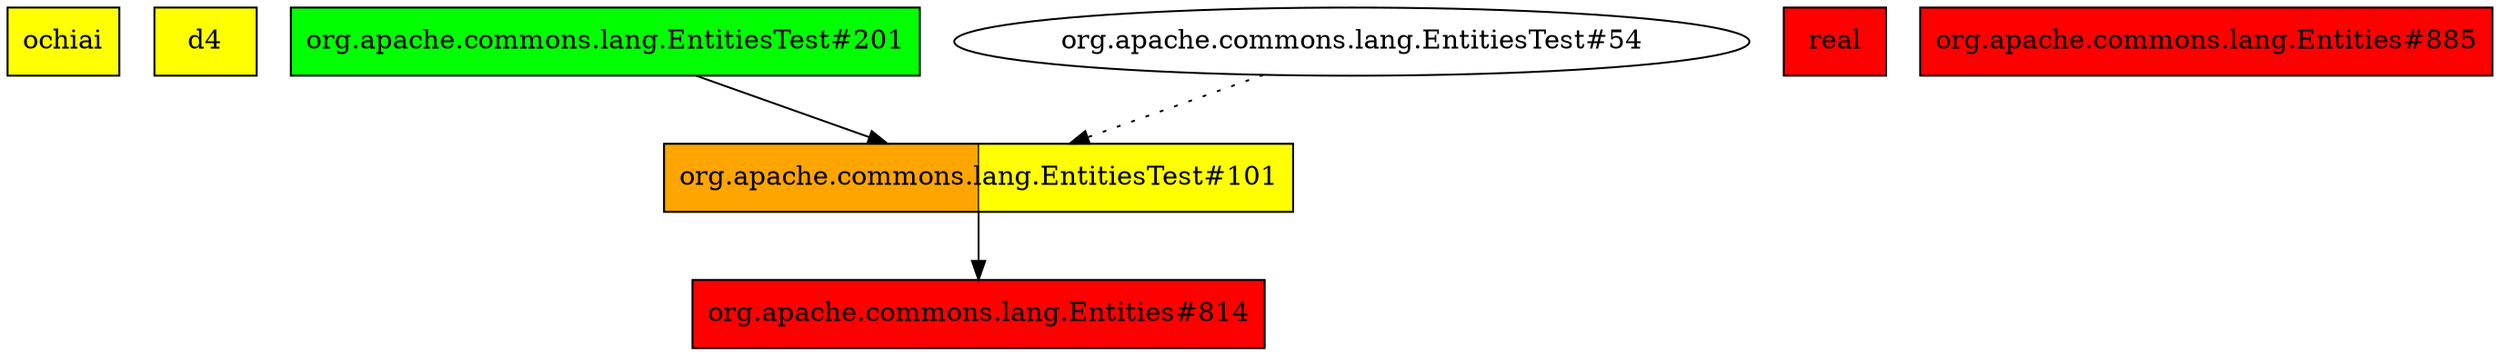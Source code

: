 digraph enhanced {
	"ochiai" [style=striped shape=box fillcolor="yellow"];
	"d4" [style=striped shape=box fillcolor="yellow"];
	"org.apache.commons.lang.Entities#814" [style=striped shape=box fillcolor="red"];
	"org.apache.commons.lang.EntitiesTest#201" [style=striped shape=box fillcolor="green"];
	"org.apache.commons.lang.EntitiesTest#101" [style=striped shape=box fillcolor="orange:yellow"];
	"real" [style=striped shape=box fillcolor="red"];
	"org.apache.commons.lang.Entities#885" [style=striped shape=box fillcolor="red"];
	"org.apache.commons.lang.EntitiesTest#101" -> "org.apache.commons.lang.Entities#814";
	"org.apache.commons.lang.EntitiesTest#201" -> "org.apache.commons.lang.EntitiesTest#101";
	"org.apache.commons.lang.EntitiesTest#54" -> "org.apache.commons.lang.EntitiesTest#101" [style=dotted];
}
